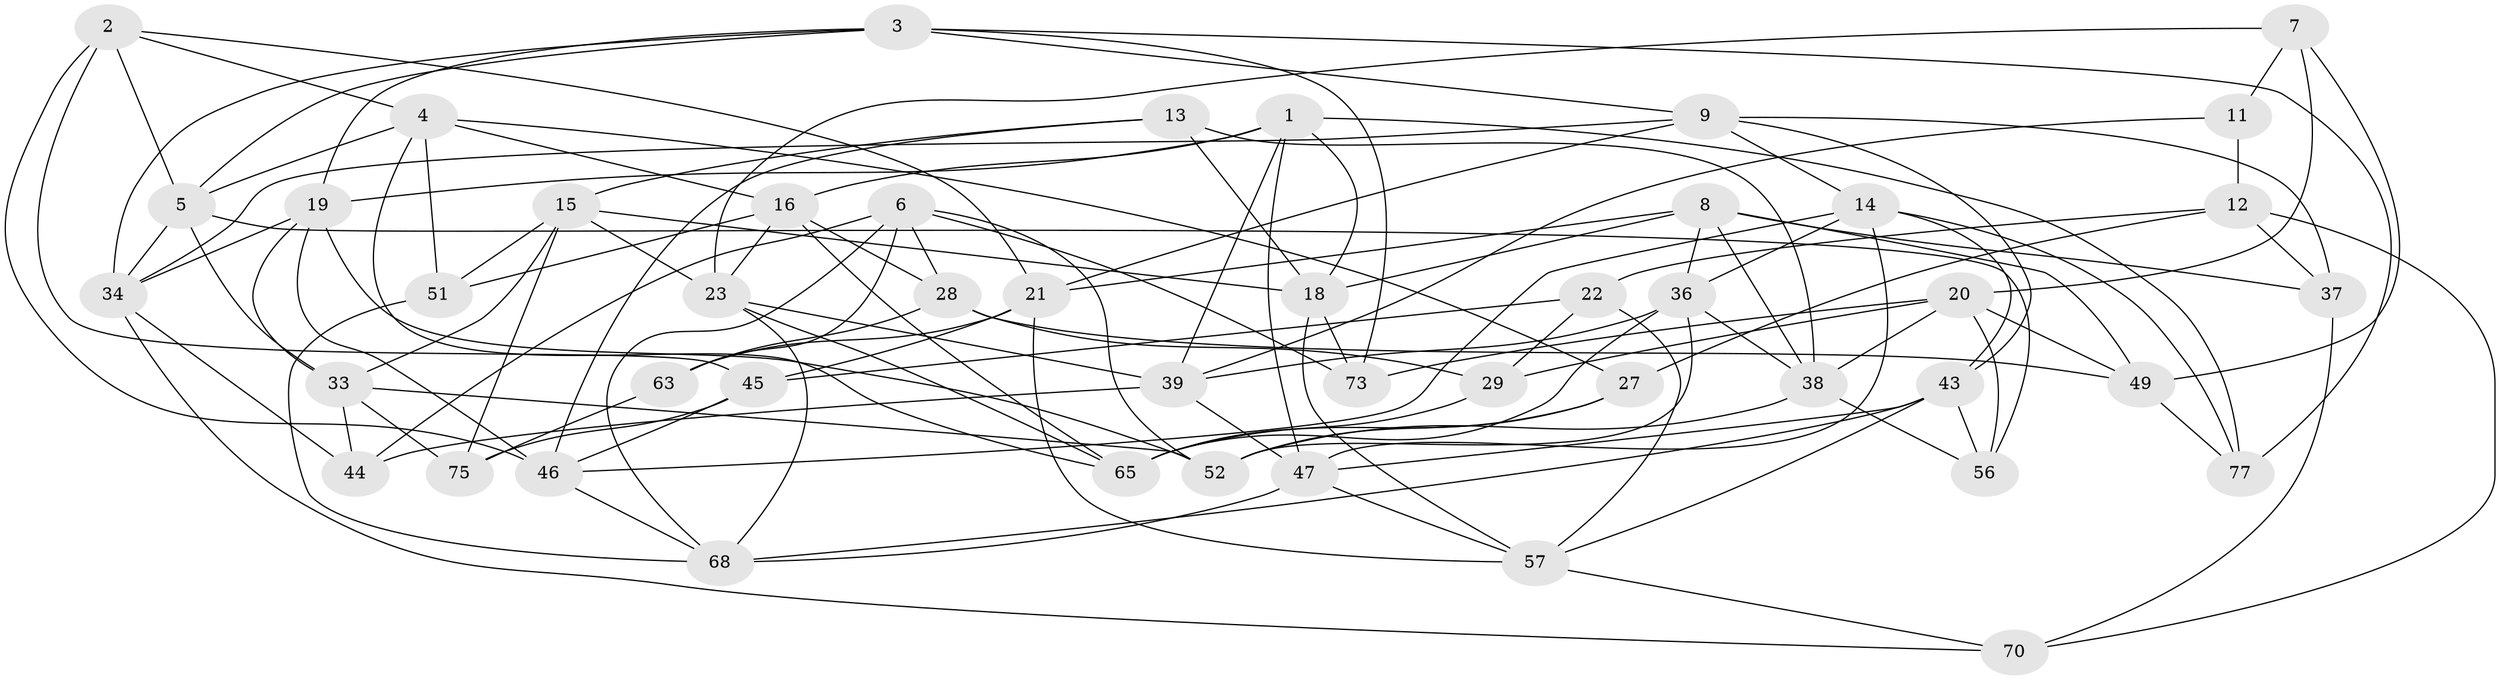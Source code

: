 // Generated by graph-tools (version 1.1) at 2025/24/03/03/25 07:24:23]
// undirected, 47 vertices, 123 edges
graph export_dot {
graph [start="1"]
  node [color=gray90,style=filled];
  1 [super="+30"];
  2 [super="+35"];
  3 [super="+74"];
  4 [super="+64"];
  5 [super="+31"];
  6 [super="+10"];
  7;
  8 [super="+58"];
  9 [super="+26"];
  11;
  12 [super="+78"];
  13;
  14 [super="+17"];
  15 [super="+60"];
  16 [super="+24"];
  18 [super="+41"];
  19 [super="+61"];
  20 [super="+55"];
  21 [super="+25"];
  22;
  23 [super="+50"];
  27;
  28 [super="+32"];
  29;
  33 [super="+62"];
  34 [super="+42"];
  36 [super="+67"];
  37;
  38 [super="+66"];
  39 [super="+40"];
  43 [super="+72"];
  44;
  45 [super="+59"];
  46 [super="+79"];
  47 [super="+48"];
  49 [super="+53"];
  51;
  52 [super="+54"];
  56;
  57 [super="+76"];
  63;
  65 [super="+71"];
  68 [super="+69"];
  70;
  73;
  75;
  77;
  1 -- 19;
  1 -- 18;
  1 -- 16;
  1 -- 77;
  1 -- 47;
  1 -- 39;
  2 -- 5;
  2 -- 45 [weight=2];
  2 -- 4;
  2 -- 46;
  2 -- 21;
  3 -- 19;
  3 -- 73;
  3 -- 77;
  3 -- 9;
  3 -- 34;
  3 -- 5;
  4 -- 51;
  4 -- 16;
  4 -- 27;
  4 -- 65;
  4 -- 5;
  5 -- 56;
  5 -- 33;
  5 -- 34;
  6 -- 73;
  6 -- 44;
  6 -- 28;
  6 -- 63;
  6 -- 68;
  6 -- 52;
  7 -- 23;
  7 -- 11;
  7 -- 20;
  7 -- 49;
  8 -- 21;
  8 -- 37;
  8 -- 18;
  8 -- 36;
  8 -- 38;
  8 -- 49;
  9 -- 37;
  9 -- 43;
  9 -- 21;
  9 -- 14;
  9 -- 34;
  11 -- 39;
  11 -- 12 [weight=2];
  12 -- 27;
  12 -- 22;
  12 -- 37;
  12 -- 70;
  13 -- 46;
  13 -- 15;
  13 -- 38;
  13 -- 18;
  14 -- 77;
  14 -- 46;
  14 -- 36;
  14 -- 47;
  14 -- 43;
  15 -- 75;
  15 -- 51;
  15 -- 18;
  15 -- 23;
  15 -- 33;
  16 -- 65;
  16 -- 51;
  16 -- 28;
  16 -- 23;
  18 -- 57;
  18 -- 73;
  19 -- 34;
  19 -- 33;
  19 -- 52;
  19 -- 46;
  20 -- 49;
  20 -- 29;
  20 -- 73;
  20 -- 56;
  20 -- 38;
  21 -- 57;
  21 -- 45;
  21 -- 63;
  22 -- 45;
  22 -- 29;
  22 -- 57;
  23 -- 65;
  23 -- 68;
  23 -- 39;
  27 -- 65;
  27 -- 52;
  28 -- 49 [weight=2];
  28 -- 29;
  28 -- 63;
  29 -- 65;
  33 -- 75;
  33 -- 52;
  33 -- 44;
  34 -- 44;
  34 -- 70;
  36 -- 39;
  36 -- 38;
  36 -- 65;
  36 -- 52;
  37 -- 70;
  38 -- 52;
  38 -- 56;
  39 -- 47;
  39 -- 44;
  43 -- 47;
  43 -- 57;
  43 -- 56;
  43 -- 68;
  45 -- 75;
  45 -- 46;
  46 -- 68;
  47 -- 68;
  47 -- 57;
  49 -- 77;
  51 -- 68;
  57 -- 70;
  63 -- 75;
}
